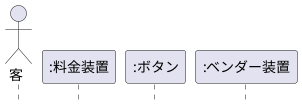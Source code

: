 @startuml 自販機
hide footbox
Actor 客 as guest
participant ":料金装置" as price
participant ":ボタン" as Bboton
participant ":ベンダー装置" as bender


@enduml